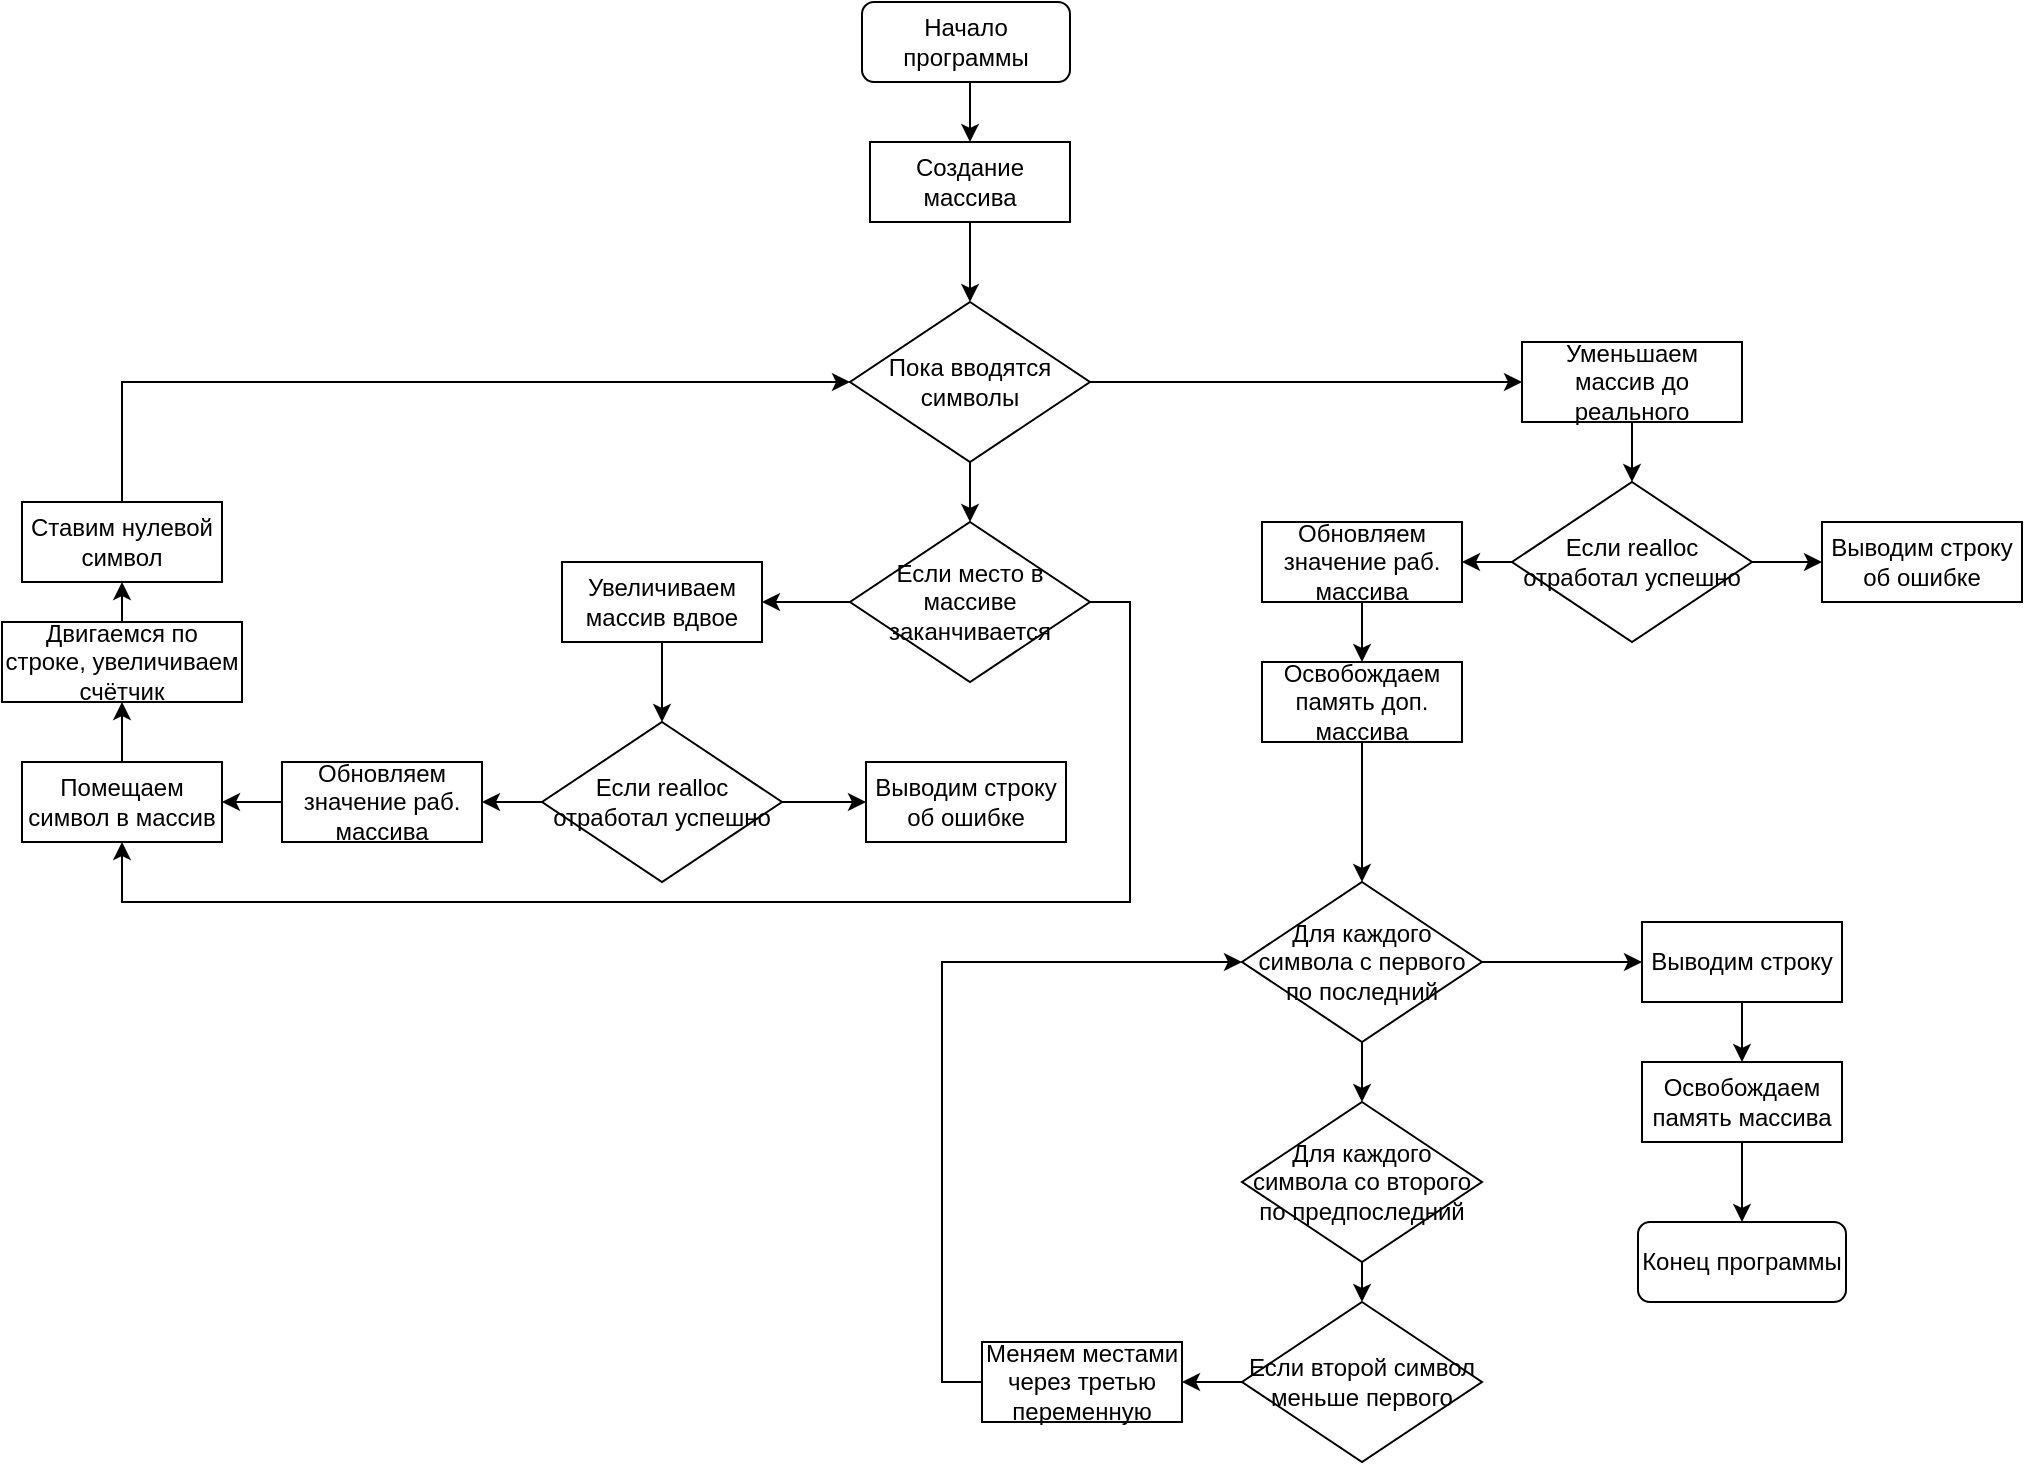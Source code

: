 <mxfile version="13.5.9" type="github">
  <diagram id="C5RBs43oDa-KdzZeNtuy" name="Page-1">
    <mxGraphModel dx="2355" dy="737" grid="1" gridSize="10" guides="1" tooltips="1" connect="1" arrows="1" fold="1" page="1" pageScale="1" pageWidth="827" pageHeight="1169" math="0" shadow="0">
      <root>
        <mxCell id="WIyWlLk6GJQsqaUBKTNV-0" />
        <mxCell id="WIyWlLk6GJQsqaUBKTNV-1" parent="WIyWlLk6GJQsqaUBKTNV-0" />
        <mxCell id="h-Ge9SjJWUgGDH5QXjvi-2" style="edgeStyle=orthogonalEdgeStyle;rounded=0;orthogonalLoop=1;jettySize=auto;html=1;exitX=0.5;exitY=1;exitDx=0;exitDy=0;entryX=0.5;entryY=0;entryDx=0;entryDy=0;" edge="1" parent="WIyWlLk6GJQsqaUBKTNV-1" source="h-Ge9SjJWUgGDH5QXjvi-0" target="h-Ge9SjJWUgGDH5QXjvi-1">
          <mxGeometry relative="1" as="geometry" />
        </mxCell>
        <mxCell id="h-Ge9SjJWUgGDH5QXjvi-0" value="Начало программы" style="rounded=1;whiteSpace=wrap;html=1;" vertex="1" parent="WIyWlLk6GJQsqaUBKTNV-1">
          <mxGeometry x="310" y="160" width="104" height="40" as="geometry" />
        </mxCell>
        <mxCell id="h-Ge9SjJWUgGDH5QXjvi-4" style="edgeStyle=orthogonalEdgeStyle;rounded=0;orthogonalLoop=1;jettySize=auto;html=1;exitX=0.5;exitY=1;exitDx=0;exitDy=0;entryX=0.5;entryY=0;entryDx=0;entryDy=0;" edge="1" parent="WIyWlLk6GJQsqaUBKTNV-1" source="h-Ge9SjJWUgGDH5QXjvi-1" target="h-Ge9SjJWUgGDH5QXjvi-3">
          <mxGeometry relative="1" as="geometry" />
        </mxCell>
        <mxCell id="h-Ge9SjJWUgGDH5QXjvi-1" value="Создание массива" style="rounded=0;whiteSpace=wrap;html=1;" vertex="1" parent="WIyWlLk6GJQsqaUBKTNV-1">
          <mxGeometry x="314" y="230" width="100" height="40" as="geometry" />
        </mxCell>
        <mxCell id="h-Ge9SjJWUgGDH5QXjvi-7" style="edgeStyle=orthogonalEdgeStyle;rounded=0;orthogonalLoop=1;jettySize=auto;html=1;exitX=0.5;exitY=1;exitDx=0;exitDy=0;entryX=0.5;entryY=0;entryDx=0;entryDy=0;" edge="1" parent="WIyWlLk6GJQsqaUBKTNV-1" source="h-Ge9SjJWUgGDH5QXjvi-3" target="h-Ge9SjJWUgGDH5QXjvi-6">
          <mxGeometry relative="1" as="geometry" />
        </mxCell>
        <mxCell id="h-Ge9SjJWUgGDH5QXjvi-23" style="edgeStyle=orthogonalEdgeStyle;rounded=0;orthogonalLoop=1;jettySize=auto;html=1;entryX=0.5;entryY=1;entryDx=0;entryDy=0;exitX=1;exitY=0.5;exitDx=0;exitDy=0;" edge="1" parent="WIyWlLk6GJQsqaUBKTNV-1" source="h-Ge9SjJWUgGDH5QXjvi-6" target="h-Ge9SjJWUgGDH5QXjvi-16">
          <mxGeometry relative="1" as="geometry">
            <mxPoint x="430" y="460" as="sourcePoint" />
            <Array as="points">
              <mxPoint x="444" y="460" />
              <mxPoint x="444" y="610" />
              <mxPoint x="-60" y="610" />
            </Array>
          </mxGeometry>
        </mxCell>
        <mxCell id="h-Ge9SjJWUgGDH5QXjvi-26" style="edgeStyle=orthogonalEdgeStyle;rounded=0;orthogonalLoop=1;jettySize=auto;html=1;exitX=1;exitY=0.5;exitDx=0;exitDy=0;entryX=0;entryY=0.5;entryDx=0;entryDy=0;" edge="1" parent="WIyWlLk6GJQsqaUBKTNV-1" source="h-Ge9SjJWUgGDH5QXjvi-3" target="h-Ge9SjJWUgGDH5QXjvi-24">
          <mxGeometry relative="1" as="geometry" />
        </mxCell>
        <mxCell id="h-Ge9SjJWUgGDH5QXjvi-3" value="Пока вводятся символы" style="rhombus;whiteSpace=wrap;html=1;" vertex="1" parent="WIyWlLk6GJQsqaUBKTNV-1">
          <mxGeometry x="304" y="310" width="120" height="80" as="geometry" />
        </mxCell>
        <mxCell id="h-Ge9SjJWUgGDH5QXjvi-10" style="edgeStyle=orthogonalEdgeStyle;rounded=0;orthogonalLoop=1;jettySize=auto;html=1;exitX=0;exitY=0.5;exitDx=0;exitDy=0;entryX=1;entryY=0.5;entryDx=0;entryDy=0;" edge="1" parent="WIyWlLk6GJQsqaUBKTNV-1" source="h-Ge9SjJWUgGDH5QXjvi-6" target="h-Ge9SjJWUgGDH5QXjvi-9">
          <mxGeometry relative="1" as="geometry" />
        </mxCell>
        <mxCell id="h-Ge9SjJWUgGDH5QXjvi-6" value="Если место в массиве заканчивается" style="rhombus;whiteSpace=wrap;html=1;" vertex="1" parent="WIyWlLk6GJQsqaUBKTNV-1">
          <mxGeometry x="304" y="420" width="120" height="80" as="geometry" />
        </mxCell>
        <mxCell id="h-Ge9SjJWUgGDH5QXjvi-13" style="edgeStyle=orthogonalEdgeStyle;rounded=0;orthogonalLoop=1;jettySize=auto;html=1;exitX=0;exitY=0.5;exitDx=0;exitDy=0;entryX=1;entryY=0.5;entryDx=0;entryDy=0;" edge="1" parent="WIyWlLk6GJQsqaUBKTNV-1" source="h-Ge9SjJWUgGDH5QXjvi-8" target="h-Ge9SjJWUgGDH5QXjvi-12">
          <mxGeometry relative="1" as="geometry" />
        </mxCell>
        <mxCell id="h-Ge9SjJWUgGDH5QXjvi-15" style="edgeStyle=orthogonalEdgeStyle;rounded=0;orthogonalLoop=1;jettySize=auto;html=1;exitX=1;exitY=0.5;exitDx=0;exitDy=0;entryX=0;entryY=0.5;entryDx=0;entryDy=0;" edge="1" parent="WIyWlLk6GJQsqaUBKTNV-1" source="h-Ge9SjJWUgGDH5QXjvi-8" target="h-Ge9SjJWUgGDH5QXjvi-14">
          <mxGeometry relative="1" as="geometry" />
        </mxCell>
        <mxCell id="h-Ge9SjJWUgGDH5QXjvi-8" value="Если&amp;nbsp;realloc отработал успешно" style="rhombus;whiteSpace=wrap;html=1;" vertex="1" parent="WIyWlLk6GJQsqaUBKTNV-1">
          <mxGeometry x="150" y="520" width="120" height="80" as="geometry" />
        </mxCell>
        <mxCell id="h-Ge9SjJWUgGDH5QXjvi-11" style="edgeStyle=orthogonalEdgeStyle;rounded=0;orthogonalLoop=1;jettySize=auto;html=1;exitX=0.5;exitY=1;exitDx=0;exitDy=0;entryX=0.5;entryY=0;entryDx=0;entryDy=0;" edge="1" parent="WIyWlLk6GJQsqaUBKTNV-1" source="h-Ge9SjJWUgGDH5QXjvi-9" target="h-Ge9SjJWUgGDH5QXjvi-8">
          <mxGeometry relative="1" as="geometry" />
        </mxCell>
        <mxCell id="h-Ge9SjJWUgGDH5QXjvi-9" value="Увеличиваем массив вдвое" style="rounded=0;whiteSpace=wrap;html=1;" vertex="1" parent="WIyWlLk6GJQsqaUBKTNV-1">
          <mxGeometry x="160" y="440" width="100" height="40" as="geometry" />
        </mxCell>
        <mxCell id="h-Ge9SjJWUgGDH5QXjvi-19" value="" style="edgeStyle=orthogonalEdgeStyle;rounded=0;orthogonalLoop=1;jettySize=auto;html=1;" edge="1" parent="WIyWlLk6GJQsqaUBKTNV-1" source="h-Ge9SjJWUgGDH5QXjvi-12" target="h-Ge9SjJWUgGDH5QXjvi-16">
          <mxGeometry relative="1" as="geometry" />
        </mxCell>
        <mxCell id="h-Ge9SjJWUgGDH5QXjvi-12" value="Обновляем значение раб. массива" style="rounded=0;whiteSpace=wrap;html=1;" vertex="1" parent="WIyWlLk6GJQsqaUBKTNV-1">
          <mxGeometry x="20" y="540" width="100" height="40" as="geometry" />
        </mxCell>
        <mxCell id="h-Ge9SjJWUgGDH5QXjvi-14" value="Выводим строку об ошибке" style="rounded=0;whiteSpace=wrap;html=1;" vertex="1" parent="WIyWlLk6GJQsqaUBKTNV-1">
          <mxGeometry x="312" y="540" width="100" height="40" as="geometry" />
        </mxCell>
        <mxCell id="h-Ge9SjJWUgGDH5QXjvi-20" style="edgeStyle=orthogonalEdgeStyle;rounded=0;orthogonalLoop=1;jettySize=auto;html=1;entryX=0.5;entryY=1;entryDx=0;entryDy=0;" edge="1" parent="WIyWlLk6GJQsqaUBKTNV-1" source="h-Ge9SjJWUgGDH5QXjvi-16" target="h-Ge9SjJWUgGDH5QXjvi-17">
          <mxGeometry relative="1" as="geometry" />
        </mxCell>
        <mxCell id="h-Ge9SjJWUgGDH5QXjvi-16" value="Помещаем символ в массив" style="rounded=0;whiteSpace=wrap;html=1;" vertex="1" parent="WIyWlLk6GJQsqaUBKTNV-1">
          <mxGeometry x="-110" y="540" width="100" height="40" as="geometry" />
        </mxCell>
        <mxCell id="h-Ge9SjJWUgGDH5QXjvi-21" style="edgeStyle=orthogonalEdgeStyle;rounded=0;orthogonalLoop=1;jettySize=auto;html=1;exitX=0.5;exitY=0;exitDx=0;exitDy=0;entryX=0.5;entryY=1;entryDx=0;entryDy=0;" edge="1" parent="WIyWlLk6GJQsqaUBKTNV-1" source="h-Ge9SjJWUgGDH5QXjvi-17" target="h-Ge9SjJWUgGDH5QXjvi-18">
          <mxGeometry relative="1" as="geometry" />
        </mxCell>
        <mxCell id="h-Ge9SjJWUgGDH5QXjvi-17" value="Двигаемся по строке, увеличиваем счётчик" style="rounded=0;whiteSpace=wrap;html=1;" vertex="1" parent="WIyWlLk6GJQsqaUBKTNV-1">
          <mxGeometry x="-120" y="470" width="120" height="40" as="geometry" />
        </mxCell>
        <mxCell id="h-Ge9SjJWUgGDH5QXjvi-22" style="edgeStyle=orthogonalEdgeStyle;rounded=0;orthogonalLoop=1;jettySize=auto;html=1;exitX=0.5;exitY=0;exitDx=0;exitDy=0;entryX=0;entryY=0.5;entryDx=0;entryDy=0;" edge="1" parent="WIyWlLk6GJQsqaUBKTNV-1" source="h-Ge9SjJWUgGDH5QXjvi-18" target="h-Ge9SjJWUgGDH5QXjvi-3">
          <mxGeometry relative="1" as="geometry" />
        </mxCell>
        <mxCell id="h-Ge9SjJWUgGDH5QXjvi-18" value="Ставим нулевой символ" style="rounded=0;whiteSpace=wrap;html=1;" vertex="1" parent="WIyWlLk6GJQsqaUBKTNV-1">
          <mxGeometry x="-110" y="410" width="100" height="40" as="geometry" />
        </mxCell>
        <mxCell id="h-Ge9SjJWUgGDH5QXjvi-28" style="edgeStyle=orthogonalEdgeStyle;rounded=0;orthogonalLoop=1;jettySize=auto;html=1;exitX=0.5;exitY=1;exitDx=0;exitDy=0;entryX=0.5;entryY=0;entryDx=0;entryDy=0;" edge="1" parent="WIyWlLk6GJQsqaUBKTNV-1" source="h-Ge9SjJWUgGDH5QXjvi-24" target="h-Ge9SjJWUgGDH5QXjvi-27">
          <mxGeometry relative="1" as="geometry" />
        </mxCell>
        <mxCell id="h-Ge9SjJWUgGDH5QXjvi-24" value="Уменьшаем массив до реального" style="rounded=0;whiteSpace=wrap;html=1;" vertex="1" parent="WIyWlLk6GJQsqaUBKTNV-1">
          <mxGeometry x="640" y="330" width="110" height="40" as="geometry" />
        </mxCell>
        <mxCell id="h-Ge9SjJWUgGDH5QXjvi-30" style="edgeStyle=orthogonalEdgeStyle;rounded=0;orthogonalLoop=1;jettySize=auto;html=1;exitX=0;exitY=0.5;exitDx=0;exitDy=0;entryX=1;entryY=0.5;entryDx=0;entryDy=0;" edge="1" parent="WIyWlLk6GJQsqaUBKTNV-1" source="h-Ge9SjJWUgGDH5QXjvi-27" target="h-Ge9SjJWUgGDH5QXjvi-29">
          <mxGeometry relative="1" as="geometry" />
        </mxCell>
        <mxCell id="h-Ge9SjJWUgGDH5QXjvi-32" style="edgeStyle=orthogonalEdgeStyle;rounded=0;orthogonalLoop=1;jettySize=auto;html=1;exitX=1;exitY=0.5;exitDx=0;exitDy=0;entryX=0;entryY=0.5;entryDx=0;entryDy=0;" edge="1" parent="WIyWlLk6GJQsqaUBKTNV-1" source="h-Ge9SjJWUgGDH5QXjvi-27" target="h-Ge9SjJWUgGDH5QXjvi-31">
          <mxGeometry relative="1" as="geometry" />
        </mxCell>
        <mxCell id="h-Ge9SjJWUgGDH5QXjvi-27" value="Если&amp;nbsp;realloc отработал успешно" style="rhombus;whiteSpace=wrap;html=1;" vertex="1" parent="WIyWlLk6GJQsqaUBKTNV-1">
          <mxGeometry x="635" y="400" width="120" height="80" as="geometry" />
        </mxCell>
        <mxCell id="h-Ge9SjJWUgGDH5QXjvi-34" style="edgeStyle=orthogonalEdgeStyle;rounded=0;orthogonalLoop=1;jettySize=auto;html=1;exitX=0.5;exitY=1;exitDx=0;exitDy=0;entryX=0.5;entryY=0;entryDx=0;entryDy=0;" edge="1" parent="WIyWlLk6GJQsqaUBKTNV-1" source="h-Ge9SjJWUgGDH5QXjvi-29" target="h-Ge9SjJWUgGDH5QXjvi-33">
          <mxGeometry relative="1" as="geometry" />
        </mxCell>
        <mxCell id="h-Ge9SjJWUgGDH5QXjvi-29" value="Обновляем значение раб. массива" style="rounded=0;whiteSpace=wrap;html=1;" vertex="1" parent="WIyWlLk6GJQsqaUBKTNV-1">
          <mxGeometry x="510" y="420" width="100" height="40" as="geometry" />
        </mxCell>
        <mxCell id="h-Ge9SjJWUgGDH5QXjvi-31" value="Выводим строку об ошибке" style="rounded=0;whiteSpace=wrap;html=1;" vertex="1" parent="WIyWlLk6GJQsqaUBKTNV-1">
          <mxGeometry x="790" y="420" width="100" height="40" as="geometry" />
        </mxCell>
        <mxCell id="h-Ge9SjJWUgGDH5QXjvi-37" style="edgeStyle=orthogonalEdgeStyle;rounded=0;orthogonalLoop=1;jettySize=auto;html=1;exitX=0.5;exitY=1;exitDx=0;exitDy=0;" edge="1" parent="WIyWlLk6GJQsqaUBKTNV-1" source="h-Ge9SjJWUgGDH5QXjvi-33" target="h-Ge9SjJWUgGDH5QXjvi-36">
          <mxGeometry relative="1" as="geometry" />
        </mxCell>
        <mxCell id="h-Ge9SjJWUgGDH5QXjvi-33" value="Освобождаем память доп. массива" style="rounded=0;whiteSpace=wrap;html=1;" vertex="1" parent="WIyWlLk6GJQsqaUBKTNV-1">
          <mxGeometry x="510" y="490" width="100" height="40" as="geometry" />
        </mxCell>
        <mxCell id="h-Ge9SjJWUgGDH5QXjvi-40" style="edgeStyle=orthogonalEdgeStyle;rounded=0;orthogonalLoop=1;jettySize=auto;html=1;exitX=0.5;exitY=1;exitDx=0;exitDy=0;entryX=0.5;entryY=0;entryDx=0;entryDy=0;" edge="1" parent="WIyWlLk6GJQsqaUBKTNV-1" source="h-Ge9SjJWUgGDH5QXjvi-35" target="h-Ge9SjJWUgGDH5QXjvi-39">
          <mxGeometry relative="1" as="geometry" />
        </mxCell>
        <mxCell id="h-Ge9SjJWUgGDH5QXjvi-35" value="&lt;span&gt;Для каждого символа со второго по предпоследний&lt;/span&gt;" style="rhombus;whiteSpace=wrap;html=1;" vertex="1" parent="WIyWlLk6GJQsqaUBKTNV-1">
          <mxGeometry x="500" y="710" width="120" height="80" as="geometry" />
        </mxCell>
        <mxCell id="h-Ge9SjJWUgGDH5QXjvi-38" style="edgeStyle=orthogonalEdgeStyle;rounded=0;orthogonalLoop=1;jettySize=auto;html=1;exitX=0.5;exitY=1;exitDx=0;exitDy=0;entryX=0.5;entryY=0;entryDx=0;entryDy=0;" edge="1" parent="WIyWlLk6GJQsqaUBKTNV-1" source="h-Ge9SjJWUgGDH5QXjvi-36" target="h-Ge9SjJWUgGDH5QXjvi-35">
          <mxGeometry relative="1" as="geometry" />
        </mxCell>
        <mxCell id="h-Ge9SjJWUgGDH5QXjvi-48" style="edgeStyle=orthogonalEdgeStyle;rounded=0;orthogonalLoop=1;jettySize=auto;html=1;exitX=1;exitY=0.5;exitDx=0;exitDy=0;entryX=0;entryY=0.5;entryDx=0;entryDy=0;" edge="1" parent="WIyWlLk6GJQsqaUBKTNV-1" source="h-Ge9SjJWUgGDH5QXjvi-36" target="h-Ge9SjJWUgGDH5QXjvi-47">
          <mxGeometry relative="1" as="geometry" />
        </mxCell>
        <mxCell id="h-Ge9SjJWUgGDH5QXjvi-36" value="Для каждого символа с первого по последний" style="rhombus;whiteSpace=wrap;html=1;" vertex="1" parent="WIyWlLk6GJQsqaUBKTNV-1">
          <mxGeometry x="500" y="600" width="120" height="80" as="geometry" />
        </mxCell>
        <mxCell id="h-Ge9SjJWUgGDH5QXjvi-42" style="edgeStyle=orthogonalEdgeStyle;rounded=0;orthogonalLoop=1;jettySize=auto;html=1;exitX=0;exitY=0.5;exitDx=0;exitDy=0;entryX=1;entryY=0.5;entryDx=0;entryDy=0;" edge="1" parent="WIyWlLk6GJQsqaUBKTNV-1" source="h-Ge9SjJWUgGDH5QXjvi-39" target="h-Ge9SjJWUgGDH5QXjvi-41">
          <mxGeometry relative="1" as="geometry" />
        </mxCell>
        <mxCell id="h-Ge9SjJWUgGDH5QXjvi-39" value="&lt;span&gt;Если второй символ меньше первого&lt;/span&gt;" style="rhombus;whiteSpace=wrap;html=1;" vertex="1" parent="WIyWlLk6GJQsqaUBKTNV-1">
          <mxGeometry x="500" y="810" width="120" height="80" as="geometry" />
        </mxCell>
        <mxCell id="h-Ge9SjJWUgGDH5QXjvi-43" style="edgeStyle=orthogonalEdgeStyle;rounded=0;orthogonalLoop=1;jettySize=auto;html=1;exitX=0;exitY=0.5;exitDx=0;exitDy=0;entryX=0;entryY=0.5;entryDx=0;entryDy=0;" edge="1" parent="WIyWlLk6GJQsqaUBKTNV-1" source="h-Ge9SjJWUgGDH5QXjvi-41" target="h-Ge9SjJWUgGDH5QXjvi-36">
          <mxGeometry relative="1" as="geometry">
            <mxPoint x="480" y="730" as="targetPoint" />
          </mxGeometry>
        </mxCell>
        <mxCell id="h-Ge9SjJWUgGDH5QXjvi-41" value="Меняем местами через третью переменную" style="rounded=0;whiteSpace=wrap;html=1;" vertex="1" parent="WIyWlLk6GJQsqaUBKTNV-1">
          <mxGeometry x="370" y="830" width="100" height="40" as="geometry" />
        </mxCell>
        <mxCell id="h-Ge9SjJWUgGDH5QXjvi-51" style="edgeStyle=orthogonalEdgeStyle;rounded=0;orthogonalLoop=1;jettySize=auto;html=1;exitX=0.5;exitY=1;exitDx=0;exitDy=0;entryX=0.5;entryY=0;entryDx=0;entryDy=0;" edge="1" parent="WIyWlLk6GJQsqaUBKTNV-1" source="h-Ge9SjJWUgGDH5QXjvi-46" target="h-Ge9SjJWUgGDH5QXjvi-50">
          <mxGeometry relative="1" as="geometry" />
        </mxCell>
        <mxCell id="h-Ge9SjJWUgGDH5QXjvi-46" value="Освобождаем память массива" style="rounded=0;whiteSpace=wrap;html=1;" vertex="1" parent="WIyWlLk6GJQsqaUBKTNV-1">
          <mxGeometry x="700" y="690" width="100" height="40" as="geometry" />
        </mxCell>
        <mxCell id="h-Ge9SjJWUgGDH5QXjvi-49" style="edgeStyle=orthogonalEdgeStyle;rounded=0;orthogonalLoop=1;jettySize=auto;html=1;exitX=0.5;exitY=1;exitDx=0;exitDy=0;" edge="1" parent="WIyWlLk6GJQsqaUBKTNV-1" source="h-Ge9SjJWUgGDH5QXjvi-47" target="h-Ge9SjJWUgGDH5QXjvi-46">
          <mxGeometry relative="1" as="geometry" />
        </mxCell>
        <mxCell id="h-Ge9SjJWUgGDH5QXjvi-47" value="Выводим строку" style="rounded=0;whiteSpace=wrap;html=1;" vertex="1" parent="WIyWlLk6GJQsqaUBKTNV-1">
          <mxGeometry x="700" y="620" width="100" height="40" as="geometry" />
        </mxCell>
        <mxCell id="h-Ge9SjJWUgGDH5QXjvi-50" value="Конец программы" style="rounded=1;whiteSpace=wrap;html=1;" vertex="1" parent="WIyWlLk6GJQsqaUBKTNV-1">
          <mxGeometry x="698" y="770" width="104" height="40" as="geometry" />
        </mxCell>
      </root>
    </mxGraphModel>
  </diagram>
</mxfile>
